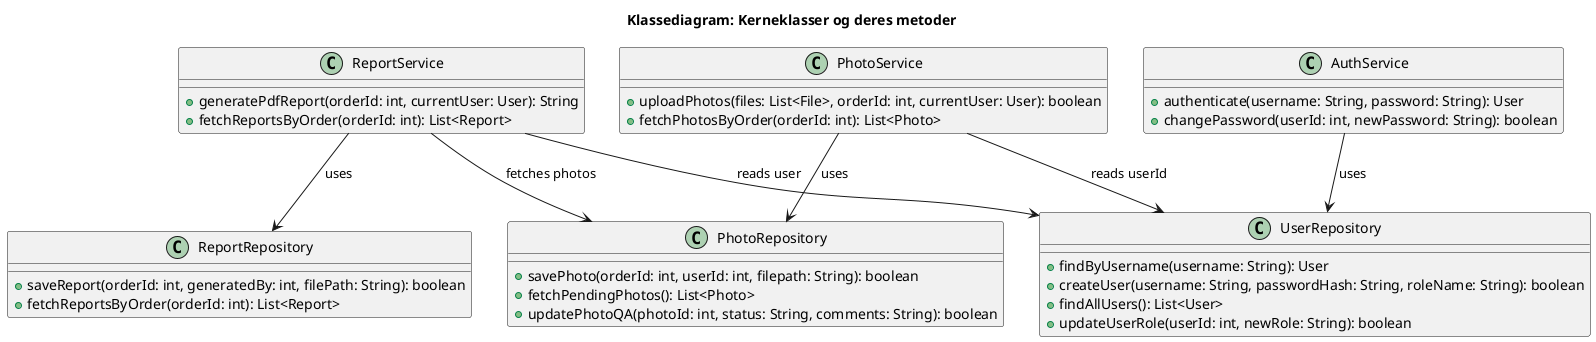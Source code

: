 @startuml
title Klassediagram: Kerneklasser og deres metoder

' --- Service-laget ---
class PhotoService {
    + uploadPhotos(files: List<File>, orderId: int, currentUser: User): boolean
    + fetchPhotosByOrder(orderId: int): List<Photo>
}

class ReportService {
    + generatePdfReport(orderId: int, currentUser: User): String
    + fetchReportsByOrder(orderId: int): List<Report>
}

class AuthService {
    + authenticate(username: String, password: String): User
    + changePassword(userId: int, newPassword: String): boolean
}

' --- Repository-laget ---
class PhotoRepository {
    + savePhoto(orderId: int, userId: int, filepath: String): boolean
    + fetchPendingPhotos(): List<Photo>
    + updatePhotoQA(photoId: int, status: String, comments: String): boolean
}

class ReportRepository {
    + saveReport(orderId: int, generatedBy: int, filePath: String): boolean
    + fetchReportsByOrder(orderId: int): List<Report>
}

class UserRepository {
    + findByUsername(username: String): User
    + createUser(username: String, passwordHash: String, roleName: String): boolean
    + findAllUsers(): List<User>
    + updateUserRole(userId: int, newRole: String): boolean
}

' --- Relationer / Afhængigheder ---
PhotoService --> PhotoRepository : uses
PhotoService --> UserRepository  : reads userId


ReportService --> ReportRepository : uses
ReportService --> PhotoRepository   : fetches photos
ReportService --> UserRepository    : reads user

AuthService --> UserRepository : uses

@enduml